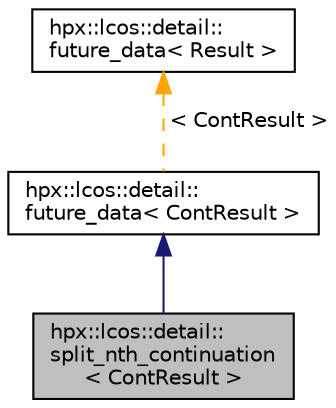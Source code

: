digraph "hpx::lcos::detail::split_nth_continuation&lt; ContResult &gt;"
{
  edge [fontname="Helvetica",fontsize="10",labelfontname="Helvetica",labelfontsize="10"];
  node [fontname="Helvetica",fontsize="10",shape=record];
  Node0 [label="hpx::lcos::detail::\lsplit_nth_continuation\l\< ContResult \>",height=0.2,width=0.4,color="black", fillcolor="grey75", style="filled", fontcolor="black"];
  Node1 -> Node0 [dir="back",color="midnightblue",fontsize="10",style="solid",fontname="Helvetica"];
  Node1 [label="hpx::lcos::detail::\lfuture_data\< ContResult \>",height=0.2,width=0.4,color="black", fillcolor="white", style="filled",URL="$d9/dfd/structhpx_1_1lcos_1_1detail_1_1future__data.html"];
  Node2 -> Node1 [dir="back",color="orange",fontsize="10",style="dashed",label=" \< ContResult \>" ,fontname="Helvetica"];
  Node2 [label="hpx::lcos::detail::\lfuture_data\< Result \>",height=0.2,width=0.4,color="black", fillcolor="white", style="filled",URL="$d9/dfd/structhpx_1_1lcos_1_1detail_1_1future__data.html"];
}
